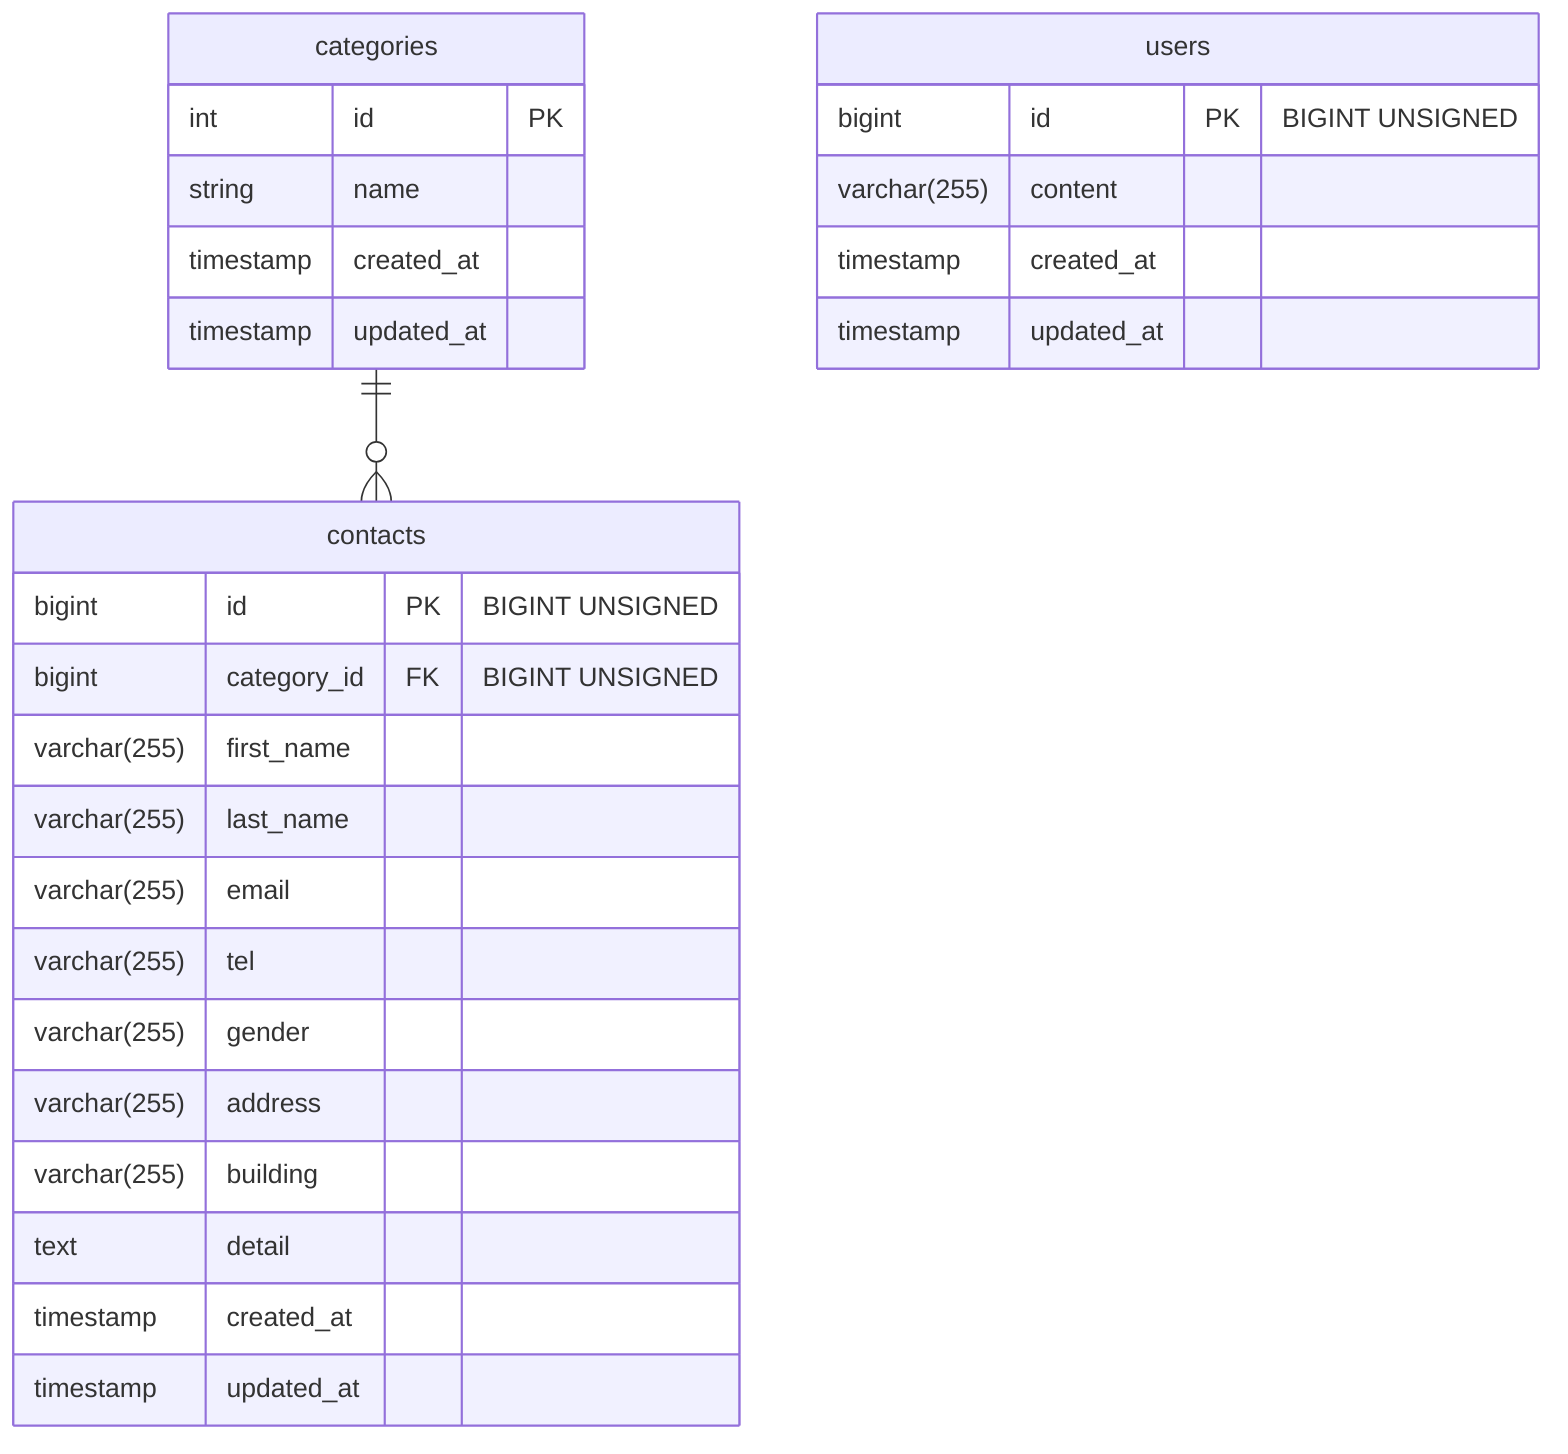 erDiagram
    categories ||--o{ contacts: ""

    categories {
      int      id PK
      string   name
      timestamp created_at
      timestamp updated_at
    }

    contacts {
      bigint   id PK "BIGINT UNSIGNED"
      bigint   category_id FK "BIGINT UNSIGNED"
      varchar(255)   first_name
      varchar(255)   last_name
      varchar(255)   email
      varchar(255)   tel
      varchar(255)   gender
      varchar(255)   address
      varchar(255)   building
      text     detail
      timestamp created_at
      timestamp updated_at
    }

    users {
      bigint       id PK "BIGINT UNSIGNED"
      varchar(255) content
      timestamp    created_at
      timestamp    updated_at
    }